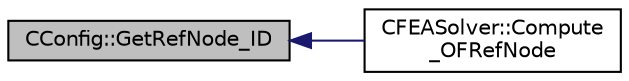 digraph "CConfig::GetRefNode_ID"
{
  edge [fontname="Helvetica",fontsize="10",labelfontname="Helvetica",labelfontsize="10"];
  node [fontname="Helvetica",fontsize="10",shape=record];
  rankdir="LR";
  Node10920 [label="CConfig::GetRefNode_ID",height=0.2,width=0.4,color="black", fillcolor="grey75", style="filled", fontcolor="black"];
  Node10920 -> Node10921 [dir="back",color="midnightblue",fontsize="10",style="solid",fontname="Helvetica"];
  Node10921 [label="CFEASolver::Compute\l_OFRefNode",height=0.2,width=0.4,color="black", fillcolor="white", style="filled",URL="$class_c_f_e_a_solver.html#ab807339c5813f52560412369d77722dc",tooltip="Compute the objective function for a reference node. "];
}
